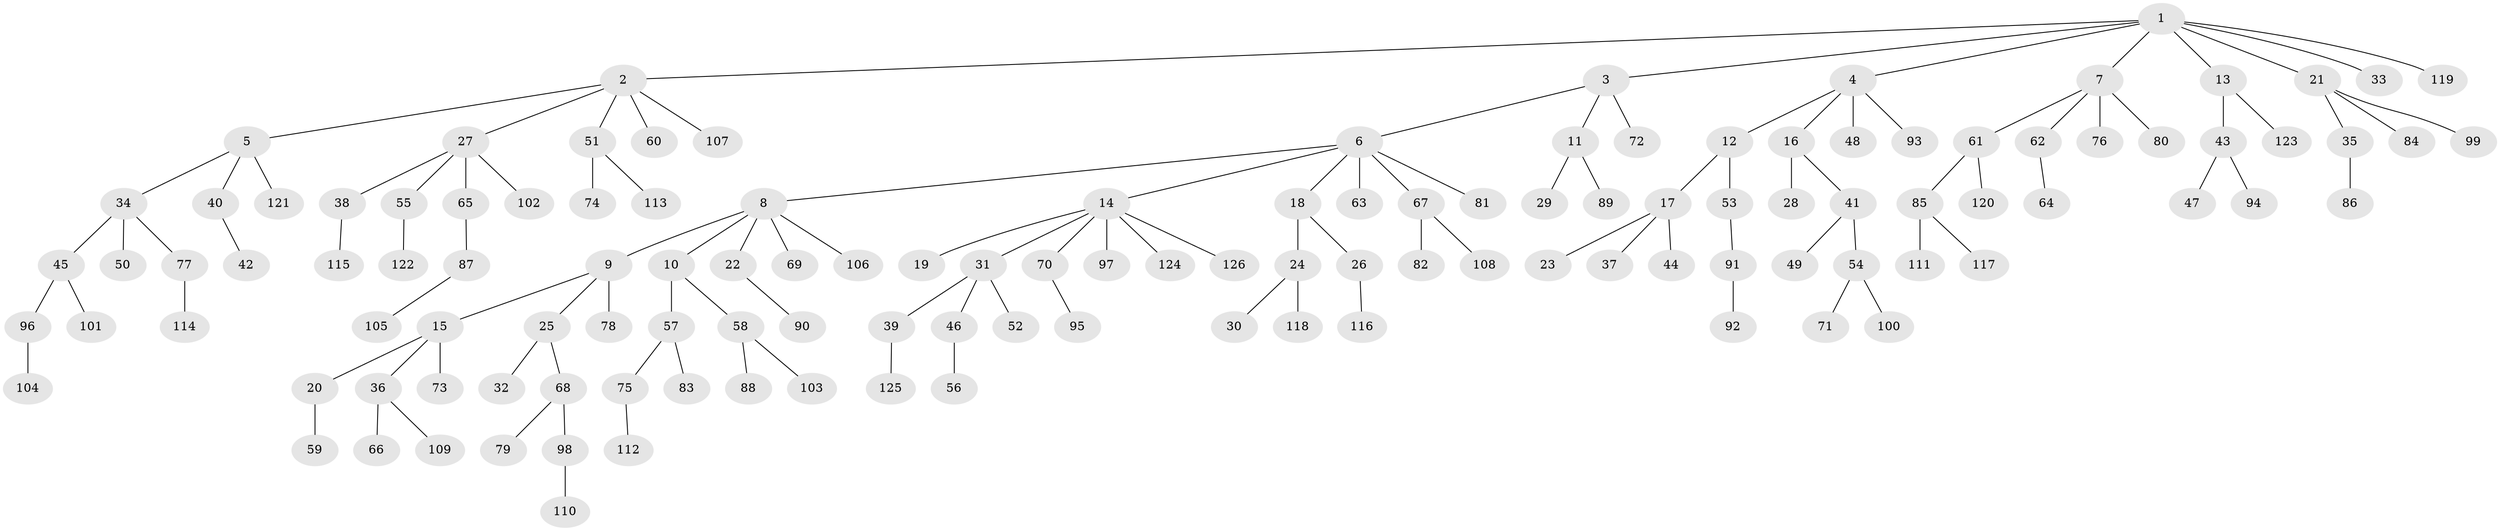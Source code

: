 // Generated by graph-tools (version 1.1) at 2025/26/03/09/25 03:26:28]
// undirected, 126 vertices, 125 edges
graph export_dot {
graph [start="1"]
  node [color=gray90,style=filled];
  1;
  2;
  3;
  4;
  5;
  6;
  7;
  8;
  9;
  10;
  11;
  12;
  13;
  14;
  15;
  16;
  17;
  18;
  19;
  20;
  21;
  22;
  23;
  24;
  25;
  26;
  27;
  28;
  29;
  30;
  31;
  32;
  33;
  34;
  35;
  36;
  37;
  38;
  39;
  40;
  41;
  42;
  43;
  44;
  45;
  46;
  47;
  48;
  49;
  50;
  51;
  52;
  53;
  54;
  55;
  56;
  57;
  58;
  59;
  60;
  61;
  62;
  63;
  64;
  65;
  66;
  67;
  68;
  69;
  70;
  71;
  72;
  73;
  74;
  75;
  76;
  77;
  78;
  79;
  80;
  81;
  82;
  83;
  84;
  85;
  86;
  87;
  88;
  89;
  90;
  91;
  92;
  93;
  94;
  95;
  96;
  97;
  98;
  99;
  100;
  101;
  102;
  103;
  104;
  105;
  106;
  107;
  108;
  109;
  110;
  111;
  112;
  113;
  114;
  115;
  116;
  117;
  118;
  119;
  120;
  121;
  122;
  123;
  124;
  125;
  126;
  1 -- 2;
  1 -- 3;
  1 -- 4;
  1 -- 7;
  1 -- 13;
  1 -- 21;
  1 -- 33;
  1 -- 119;
  2 -- 5;
  2 -- 27;
  2 -- 51;
  2 -- 60;
  2 -- 107;
  3 -- 6;
  3 -- 11;
  3 -- 72;
  4 -- 12;
  4 -- 16;
  4 -- 48;
  4 -- 93;
  5 -- 34;
  5 -- 40;
  5 -- 121;
  6 -- 8;
  6 -- 14;
  6 -- 18;
  6 -- 63;
  6 -- 67;
  6 -- 81;
  7 -- 61;
  7 -- 62;
  7 -- 76;
  7 -- 80;
  8 -- 9;
  8 -- 10;
  8 -- 22;
  8 -- 69;
  8 -- 106;
  9 -- 15;
  9 -- 25;
  9 -- 78;
  10 -- 57;
  10 -- 58;
  11 -- 29;
  11 -- 89;
  12 -- 17;
  12 -- 53;
  13 -- 43;
  13 -- 123;
  14 -- 19;
  14 -- 31;
  14 -- 70;
  14 -- 97;
  14 -- 124;
  14 -- 126;
  15 -- 20;
  15 -- 36;
  15 -- 73;
  16 -- 28;
  16 -- 41;
  17 -- 23;
  17 -- 37;
  17 -- 44;
  18 -- 24;
  18 -- 26;
  20 -- 59;
  21 -- 35;
  21 -- 84;
  21 -- 99;
  22 -- 90;
  24 -- 30;
  24 -- 118;
  25 -- 32;
  25 -- 68;
  26 -- 116;
  27 -- 38;
  27 -- 55;
  27 -- 65;
  27 -- 102;
  31 -- 39;
  31 -- 46;
  31 -- 52;
  34 -- 45;
  34 -- 50;
  34 -- 77;
  35 -- 86;
  36 -- 66;
  36 -- 109;
  38 -- 115;
  39 -- 125;
  40 -- 42;
  41 -- 49;
  41 -- 54;
  43 -- 47;
  43 -- 94;
  45 -- 96;
  45 -- 101;
  46 -- 56;
  51 -- 74;
  51 -- 113;
  53 -- 91;
  54 -- 71;
  54 -- 100;
  55 -- 122;
  57 -- 75;
  57 -- 83;
  58 -- 88;
  58 -- 103;
  61 -- 85;
  61 -- 120;
  62 -- 64;
  65 -- 87;
  67 -- 82;
  67 -- 108;
  68 -- 79;
  68 -- 98;
  70 -- 95;
  75 -- 112;
  77 -- 114;
  85 -- 111;
  85 -- 117;
  87 -- 105;
  91 -- 92;
  96 -- 104;
  98 -- 110;
}
